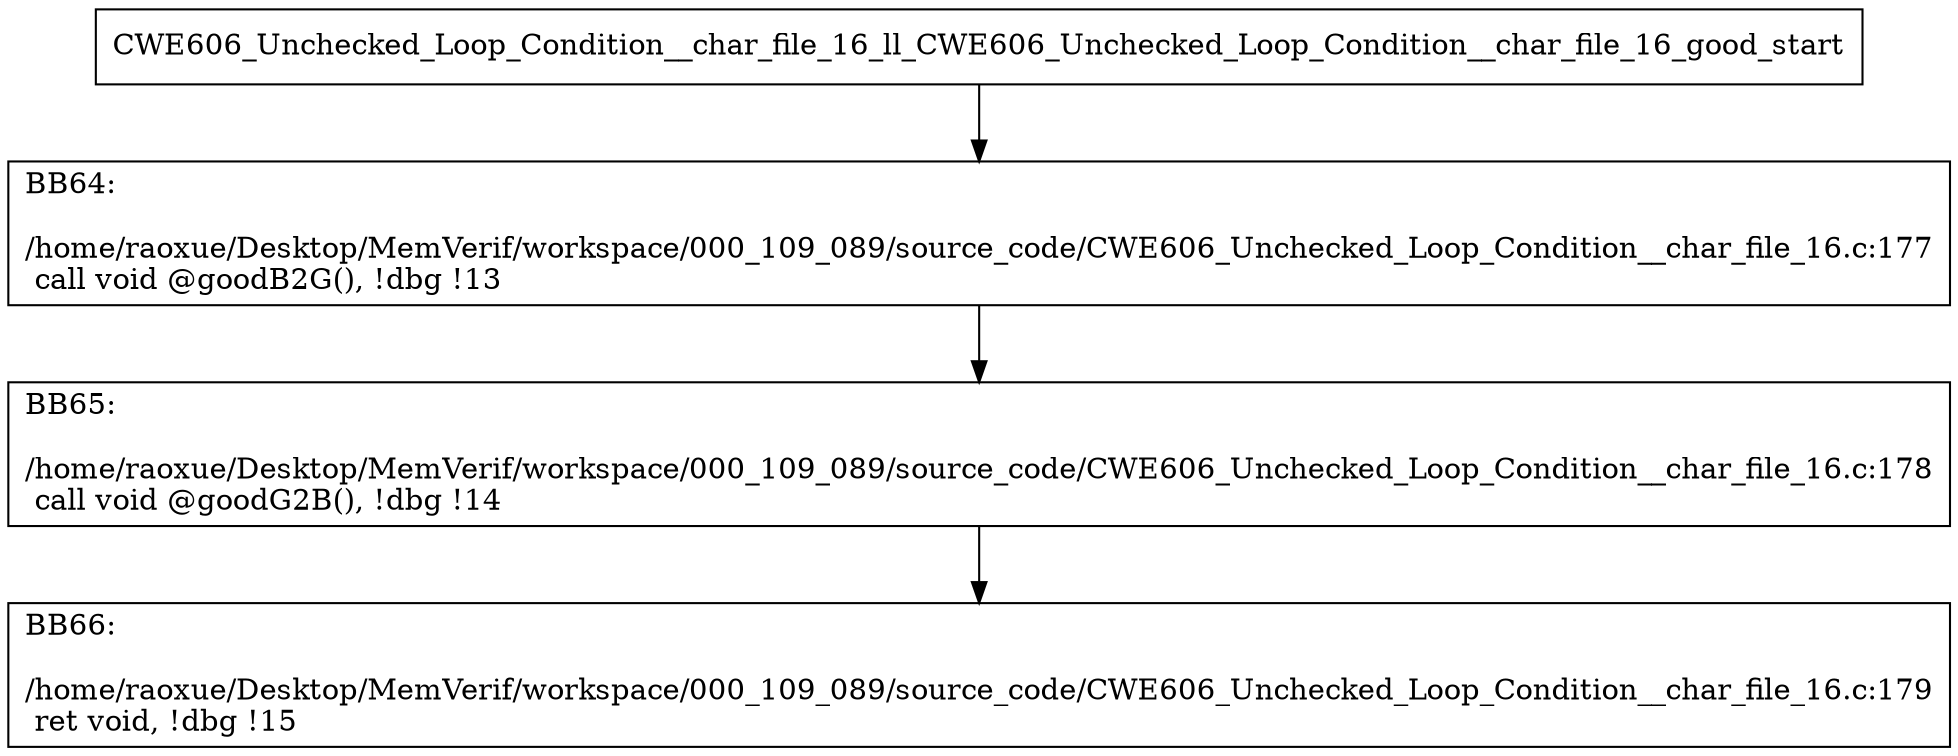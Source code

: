 digraph "CFG for'CWE606_Unchecked_Loop_Condition__char_file_16_ll_CWE606_Unchecked_Loop_Condition__char_file_16_good' function" {
	BBCWE606_Unchecked_Loop_Condition__char_file_16_ll_CWE606_Unchecked_Loop_Condition__char_file_16_good_start[shape=record,label="{CWE606_Unchecked_Loop_Condition__char_file_16_ll_CWE606_Unchecked_Loop_Condition__char_file_16_good_start}"];
	BBCWE606_Unchecked_Loop_Condition__char_file_16_ll_CWE606_Unchecked_Loop_Condition__char_file_16_good_start-> CWE606_Unchecked_Loop_Condition__char_file_16_ll_CWE606_Unchecked_Loop_Condition__char_file_16_goodBB64;
	CWE606_Unchecked_Loop_Condition__char_file_16_ll_CWE606_Unchecked_Loop_Condition__char_file_16_goodBB64 [shape=record, label="{BB64:\l\l/home/raoxue/Desktop/MemVerif/workspace/000_109_089/source_code/CWE606_Unchecked_Loop_Condition__char_file_16.c:177\l
  call void @goodB2G(), !dbg !13\l
}"];
	CWE606_Unchecked_Loop_Condition__char_file_16_ll_CWE606_Unchecked_Loop_Condition__char_file_16_goodBB64-> CWE606_Unchecked_Loop_Condition__char_file_16_ll_CWE606_Unchecked_Loop_Condition__char_file_16_goodBB65;
	CWE606_Unchecked_Loop_Condition__char_file_16_ll_CWE606_Unchecked_Loop_Condition__char_file_16_goodBB65 [shape=record, label="{BB65:\l\l/home/raoxue/Desktop/MemVerif/workspace/000_109_089/source_code/CWE606_Unchecked_Loop_Condition__char_file_16.c:178\l
  call void @goodG2B(), !dbg !14\l
}"];
	CWE606_Unchecked_Loop_Condition__char_file_16_ll_CWE606_Unchecked_Loop_Condition__char_file_16_goodBB65-> CWE606_Unchecked_Loop_Condition__char_file_16_ll_CWE606_Unchecked_Loop_Condition__char_file_16_goodBB66;
	CWE606_Unchecked_Loop_Condition__char_file_16_ll_CWE606_Unchecked_Loop_Condition__char_file_16_goodBB66 [shape=record, label="{BB66:\l\l/home/raoxue/Desktop/MemVerif/workspace/000_109_089/source_code/CWE606_Unchecked_Loop_Condition__char_file_16.c:179\l
  ret void, !dbg !15\l
}"];
}
